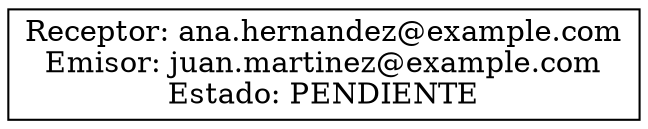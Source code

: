 digraph G {
node [shape=record];
rankdir=LR;
node0 [label="{Receptor: ana.hernandez@example.com\nEmisor: juan.martinez@example.com\nEstado: PENDIENTE}"];
}
